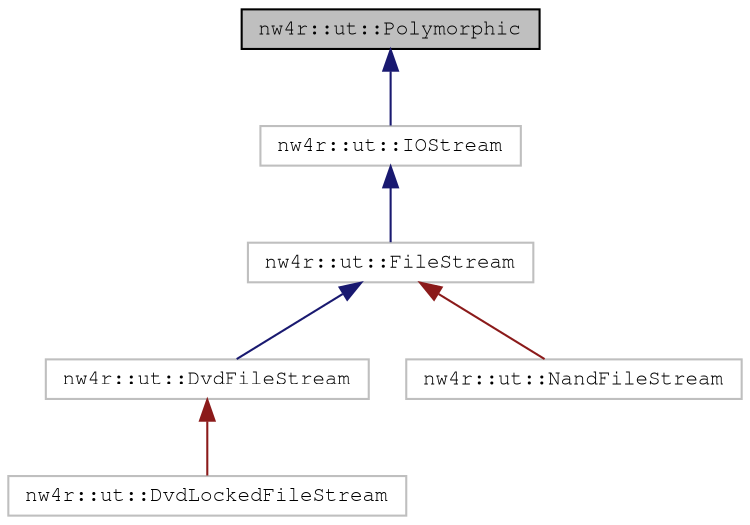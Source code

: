 digraph "nw4r::ut::Polymorphic"
{
 // LATEX_PDF_SIZE
  edge [fontname="FreeMono",fontsize="10",labelfontname="FreeMono",labelfontsize="10"];
  node [fontname="FreeMono",fontsize="10",shape=record];
  Node1 [label="nw4r::ut::Polymorphic",height=0.2,width=0.4,color="black", fillcolor="grey75", style="filled", fontcolor="black",tooltip=" "];
  Node1 -> Node2 [dir="back",color="midnightblue",fontsize="10",style="solid",fontname="FreeMono"];
  Node2 [label="nw4r::ut::IOStream",height=0.2,width=0.4,color="grey75", fillcolor="white", style="filled",URL="$structnw4r_1_1ut_1_1_i_o_stream.html",tooltip=" "];
  Node2 -> Node3 [dir="back",color="midnightblue",fontsize="10",style="solid",fontname="FreeMono"];
  Node3 [label="nw4r::ut::FileStream",height=0.2,width=0.4,color="grey75", fillcolor="white", style="filled",URL="$classnw4r_1_1ut_1_1_file_stream.html",tooltip=" "];
  Node3 -> Node4 [dir="back",color="midnightblue",fontsize="10",style="solid",fontname="FreeMono"];
  Node4 [label="nw4r::ut::DvdFileStream",height=0.2,width=0.4,color="grey75", fillcolor="white", style="filled",URL="$structnw4r_1_1ut_1_1_dvd_file_stream.html",tooltip=" "];
  Node4 -> Node5 [dir="back",color="firebrick4",fontsize="10",style="solid",fontname="FreeMono"];
  Node5 [label="nw4r::ut::DvdLockedFileStream",height=0.2,width=0.4,color="grey75", fillcolor="white", style="filled",URL="$classnw4r_1_1ut_1_1_dvd_locked_file_stream.html",tooltip=" "];
  Node3 -> Node6 [dir="back",color="firebrick4",fontsize="10",style="solid",fontname="FreeMono"];
  Node6 [label="nw4r::ut::NandFileStream",height=0.2,width=0.4,color="grey75", fillcolor="white", style="filled",URL="$classnw4r_1_1ut_1_1_nand_file_stream.html",tooltip=" "];
}
